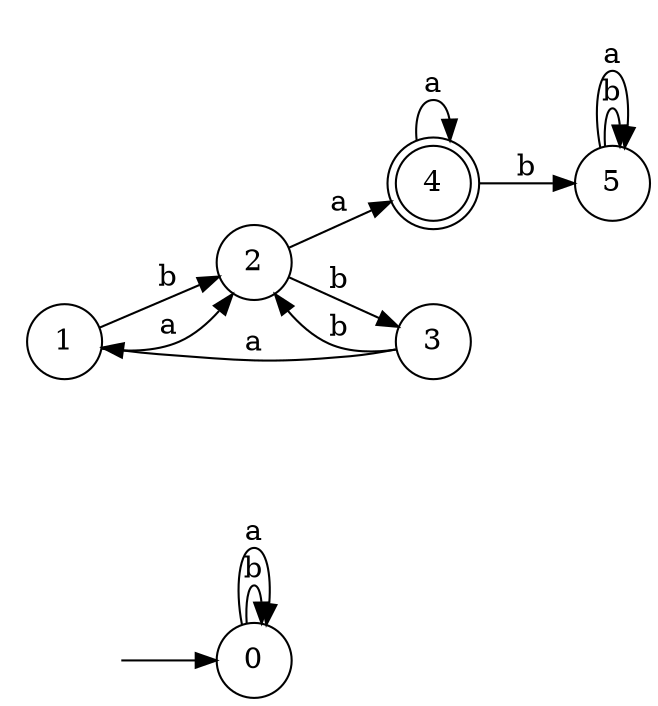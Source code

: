 digraph {
  rankdir=LR;
  0 [label="0", shape = circle];
  0 -> 0 [label="b"];
  0 -> 0 [label="a"];
  1 [label="1", shape = circle];
  1 -> 2 [label="b"];
  1 -> 2 [label="a"];
  2 [label="2", shape = circle];
  2 -> 3 [label="b"];
  2 -> 4 [label="a"];
  3 [label="3", shape = circle];
  3 -> 2 [label="b"];
  3 -> 1 [label="a"];
  4 [label="4", shape = doublecircle];
  4 -> 5 [label="b"];
  4 -> 4 [label="a"];
  5 [label="5", shape = circle];
  5 -> 5 [label="b"];
  5 -> 5 [label="a"];
  6 [label="", shape = plaintext];
  6 -> 0 [label=""];
}
